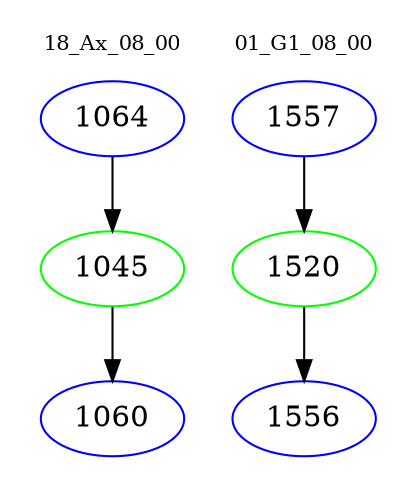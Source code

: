 digraph{
subgraph cluster_0 {
color = white
label = "18_Ax_08_00";
fontsize=10;
T0_1064 [label="1064", color="blue"]
T0_1064 -> T0_1045 [color="black"]
T0_1045 [label="1045", color="green"]
T0_1045 -> T0_1060 [color="black"]
T0_1060 [label="1060", color="blue"]
}
subgraph cluster_1 {
color = white
label = "01_G1_08_00";
fontsize=10;
T1_1557 [label="1557", color="blue"]
T1_1557 -> T1_1520 [color="black"]
T1_1520 [label="1520", color="green"]
T1_1520 -> T1_1556 [color="black"]
T1_1556 [label="1556", color="blue"]
}
}
